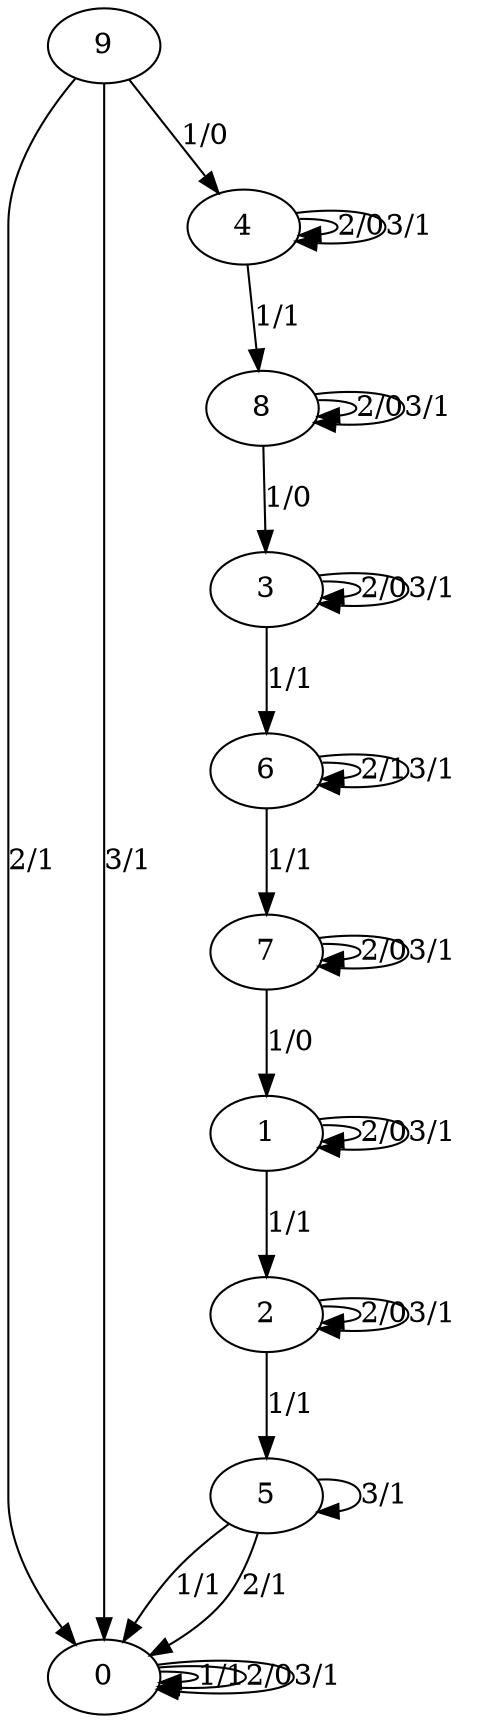 digraph G {
0;
1;
2;
3;
4;
5;
6;
7;
8;
9;
0->0  [label="1/1", weight="1/1"];
0->0  [label="2/0", weight="2/0"];
0->0  [label="3/1", weight="3/1"];
1->2  [label="1/1", weight="1/1"];
1->1  [label="2/0", weight="2/0"];
1->1  [label="3/1", weight="3/1"];
2->5  [label="1/1", weight="1/1"];
2->2  [label="2/0", weight="2/0"];
2->2  [label="3/1", weight="3/1"];
3->6  [label="1/1", weight="1/1"];
3->3  [label="2/0", weight="2/0"];
3->3  [label="3/1", weight="3/1"];
4->8  [label="1/1", weight="1/1"];
4->4  [label="2/0", weight="2/0"];
4->4  [label="3/1", weight="3/1"];
5->0  [label="1/1", weight="1/1"];
5->0  [label="2/1", weight="2/1"];
5->5  [label="3/1", weight="3/1"];
6->7  [label="1/1", weight="1/1"];
6->6  [label="2/1", weight="2/1"];
6->6  [label="3/1", weight="3/1"];
7->1  [label="1/0", weight="1/0"];
7->7  [label="2/0", weight="2/0"];
7->7  [label="3/1", weight="3/1"];
8->3  [label="1/0", weight="1/0"];
8->8  [label="2/0", weight="2/0"];
8->8  [label="3/1", weight="3/1"];
9->4  [label="1/0", weight="1/0"];
9->0  [label="2/1", weight="2/1"];
9->0  [label="3/1", weight="3/1"];
}

